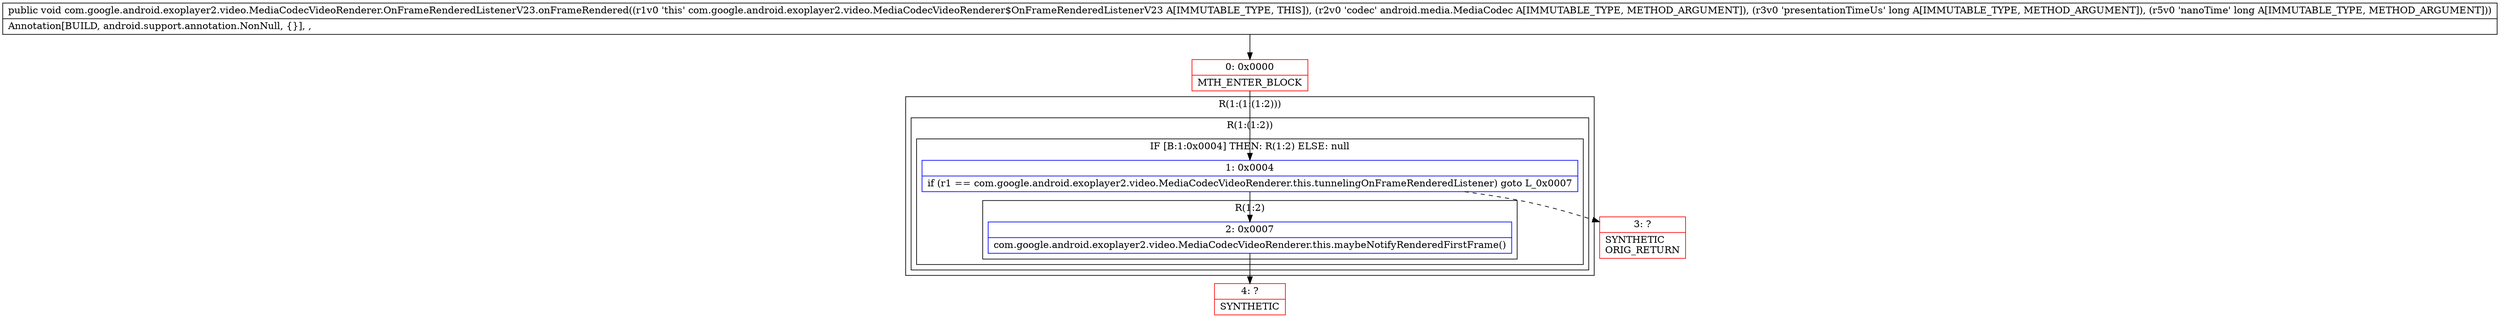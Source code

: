 digraph "CFG forcom.google.android.exoplayer2.video.MediaCodecVideoRenderer.OnFrameRenderedListenerV23.onFrameRendered(Landroid\/media\/MediaCodec;JJ)V" {
subgraph cluster_Region_27468744 {
label = "R(1:(1:(1:2)))";
node [shape=record,color=blue];
subgraph cluster_Region_1060558804 {
label = "R(1:(1:2))";
node [shape=record,color=blue];
subgraph cluster_IfRegion_564630168 {
label = "IF [B:1:0x0004] THEN: R(1:2) ELSE: null";
node [shape=record,color=blue];
Node_1 [shape=record,label="{1\:\ 0x0004|if (r1 == com.google.android.exoplayer2.video.MediaCodecVideoRenderer.this.tunnelingOnFrameRenderedListener) goto L_0x0007\l}"];
subgraph cluster_Region_531790550 {
label = "R(1:2)";
node [shape=record,color=blue];
Node_2 [shape=record,label="{2\:\ 0x0007|com.google.android.exoplayer2.video.MediaCodecVideoRenderer.this.maybeNotifyRenderedFirstFrame()\l}"];
}
}
}
}
Node_0 [shape=record,color=red,label="{0\:\ 0x0000|MTH_ENTER_BLOCK\l}"];
Node_3 [shape=record,color=red,label="{3\:\ ?|SYNTHETIC\lORIG_RETURN\l}"];
Node_4 [shape=record,color=red,label="{4\:\ ?|SYNTHETIC\l}"];
MethodNode[shape=record,label="{public void com.google.android.exoplayer2.video.MediaCodecVideoRenderer.OnFrameRenderedListenerV23.onFrameRendered((r1v0 'this' com.google.android.exoplayer2.video.MediaCodecVideoRenderer$OnFrameRenderedListenerV23 A[IMMUTABLE_TYPE, THIS]), (r2v0 'codec' android.media.MediaCodec A[IMMUTABLE_TYPE, METHOD_ARGUMENT]), (r3v0 'presentationTimeUs' long A[IMMUTABLE_TYPE, METHOD_ARGUMENT]), (r5v0 'nanoTime' long A[IMMUTABLE_TYPE, METHOD_ARGUMENT]))  | Annotation[BUILD, android.support.annotation.NonNull, \{\}], , \l}"];
MethodNode -> Node_0;
Node_1 -> Node_2;
Node_1 -> Node_3[style=dashed];
Node_2 -> Node_4;
Node_0 -> Node_1;
}

